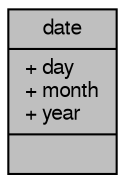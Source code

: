digraph "date"
{
  edge [fontname="FreeSans",fontsize="10",labelfontname="FreeSans",labelfontsize="10"];
  node [fontname="FreeSans",fontsize="10",shape=record];
  Node1 [label="{date\n|+ day\l+ month\l+ year\l|}",height=0.2,width=0.4,color="black", fillcolor="grey75", style="filled", fontcolor="black"];
}
